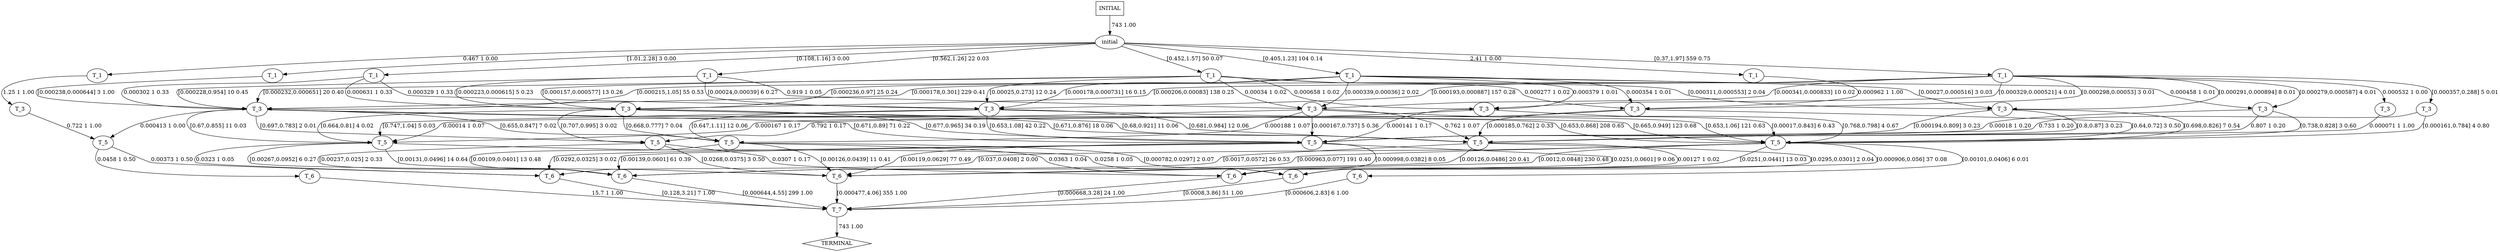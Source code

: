 digraph G {
  0 [label="T_1"];
  1 [label="T_1"];
  2 [label="T_1"];
  3 [label="T_1"];
  4 [label="T_1"];
  5 [label="T_1"];
  6 [label="T_1"];
  7 [label="T_1"];
  8 [label="T_3"];
  9 [label="T_3"];
  10 [label="T_3"];
  11 [label="T_3"];
  12 [label="T_3"];
  13 [label="T_3"];
  14 [label="T_3"];
  15 [label="T_3"];
  16 [label="T_3"];
  17 [label="T_3"];
  18 [label="T_3"];
  19 [label="T_5"];
  20 [label="T_5"];
  21 [label="T_5"];
  22 [label="T_5"];
  23 [label="T_5"];
  24 [label="T_5"];
  25 [label="T_5"];
  26 [label="T_6"];
  27 [label="T_6"];
  28 [label="T_6"];
  29 [label="T_6"];
  30 [label="T_6"];
  31 [label="T_6"];
  32 [label="T_6"];
  33 [label="T_7"];
  34 [label="initial"];
  35 [label="TERMINAL",shape=diamond];
  36 [label="INITIAL",shape=box];
0->12 [label="0.000962 1 1.00"];
1->9 [label="1.25 1 1.00"];
2->18 [label="[0.000238,0.000644] 3 1.00"];
3->18 [label="0.000302 1 0.33"];
3->16 [label="0.000329 1 0.33"];
3->17 [label="0.000631 1 0.33"];
4->15 [label="0.919 1 0.05"];
4->17 [label="[0.000223,0.000615] 5 0.23"];
4->16 [label="[0.00024,0.00039] 6 0.27"];
4->18 [label="[0.000228,0.954] 10 0.45"];
5->12 [label="0.000277 1 0.02"];
5->15 [label="0.00034 1 0.02"];
5->11 [label="0.000658 1 0.02"];
5->14 [label="[0.000311,0.000553] 2 0.04"];
5->16 [label="[0.00025,0.273] 12 0.24"];
5->17 [label="[0.000157,0.000577] 13 0.26"];
5->18 [label="[0.000232,0.000651] 20 0.40"];
6->12 [label="0.000354 1 0.01"];
6->11 [label="0.000379 1 0.01"];
6->13 [label="0.000458 1 0.01"];
6->15 [label="[0.000339,0.00036] 2 0.02"];
6->14 [label="[0.00027,0.000516] 3 0.03"];
6->16 [label="[0.000178,0.000731] 16 0.15"];
6->17 [label="[0.000236,0.97] 25 0.24"];
6->18 [label="[0.000215,1.05] 55 0.53"];
7->8 [label="0.000532 1 0.00"];
7->12 [label="[0.000298,0.00053] 3 0.01"];
7->13 [label="[0.000279,0.000587] 4 0.01"];
7->11 [label="[0.000329,0.000521] 4 0.01"];
7->10 [label="[0.000357,0.288] 5 0.01"];
7->14 [label="[0.000291,0.000894] 8 0.01"];
7->15 [label="[0.000341,0.000833] 10 0.02"];
7->17 [label="[0.000206,0.00083] 138 0.25"];
7->16 [label="[0.000193,0.000887] 157 0.28"];
7->18 [label="[0.000178,0.301] 229 0.41"];
8->21 [label="0.000071 1 1.00"];
9->19 [label="0.722 1 1.00"];
10->24 [label="0.733 1 0.20"];
10->25 [label="[0.000161,0.784] 4 0.80"];
11->24 [label="0.000141 1 0.17"];
11->23 [label="0.000167 1 0.17"];
11->25 [label="[0.768,0.798] 4 0.67"];
12->20 [label="0.792 1 0.17"];
12->21 [label="[0.000185,0.762] 2 0.33"];
12->25 [label="[0.64,0.72] 3 0.50"];
13->24 [label="0.00018 1 0.20"];
13->21 [label="0.807 1 0.20"];
13->25 [label="[0.738,0.828] 3 0.60"];
14->24 [label="[0.000194,0.809] 3 0.23"];
14->21 [label="[0.8,0.87] 3 0.23"];
14->25 [label="[0.698,0.826] 7 0.54"];
15->23 [label="0.00014 1 0.07"];
15->22 [label="0.000188 1 0.07"];
15->21 [label="0.762 1 0.07"];
15->24 [label="[0.000167,0.737] 5 0.36"];
15->25 [label="[0.00017,0.843] 6 0.43"];
16->23 [label="[0.747,1.04] 5 0.03"];
16->22 [label="[0.647,1.11] 12 0.06"];
16->21 [label="[0.681,0.984] 12 0.06"];
16->24 [label="[0.653,1.08] 42 0.22"];
16->25 [label="[0.653,1.06] 121 0.63"];
17->20 [label="[0.707,0.995] 3 0.02"];
17->23 [label="[0.664,0.81] 4 0.02"];
17->22 [label="[0.668,0.777] 7 0.04"];
17->21 [label="[0.68,0.921] 11 0.06"];
17->24 [label="[0.677,0.965] 34 0.19"];
17->25 [label="[0.665,0.949] 123 0.68"];
18->19 [label="0.000413 1 0.00"];
18->20 [label="[0.697,0.783] 2 0.01"];
18->22 [label="[0.655,0.847] 7 0.02"];
18->23 [label="[0.67,0.855] 11 0.03"];
18->21 [label="[0.671,0.876] 18 0.06"];
18->24 [label="[0.671,0.89] 71 0.22"];
18->25 [label="[0.653,0.868] 208 0.65"];
19->28 [label="0.00373 1 0.50"];
19->26 [label="0.0458 1 0.50"];
20->29 [label="0.0307 1 0.17"];
20->31 [label="[0.00237,0.025] 2 0.33"];
20->32 [label="[0.0268,0.0375] 3 0.50"];
21->29 [label="0.00127 1 0.02"];
21->30 [label="[0.0295,0.0301] 2 0.04"];
21->32 [label="[0.00126,0.0486] 20 0.41"];
21->31 [label="[0.0017,0.0572] 26 0.53"];
22->29 [label="0.0363 1 0.04"];
22->30 [label="[0.000782,0.0297] 2 0.07"];
22->32 [label="[0.00126,0.0439] 11 0.41"];
22->31 [label="[0.00109,0.0401] 13 0.48"];
23->30 [label="0.0258 1 0.05"];
23->28 [label="0.0323 1 0.05"];
23->31 [label="[0.00267,0.0952] 6 0.27"];
23->32 [label="[0.00131,0.0496] 14 0.64"];
24->28 [label="[0.0292,0.0325] 3 0.02"];
24->29 [label="[0.000998,0.0382] 8 0.05"];
24->30 [label="[0.0251,0.0601] 9 0.06"];
24->31 [label="[0.00139,0.0601] 61 0.39"];
24->32 [label="[0.00119,0.0629] 77 0.49"];
25->28 [label="[0.037,0.0408] 2 0.00"];
25->27 [label="[0.00101,0.0406] 6 0.01"];
25->29 [label="[0.0251,0.0441] 13 0.03"];
25->30 [label="[0.000906,0.056] 37 0.08"];
25->31 [label="[0.000963,0.077] 191 0.40"];
25->32 [label="[0.0012,0.0848] 230 0.48"];
26->33 [label="15.7 1 1.00"];
27->33 [label="[0.000606,2.83] 6 1.00"];
28->33 [label="[0.128,3.21] 7 1.00"];
29->33 [label="[0.000668,3.28] 24 1.00"];
30->33 [label="[0.0008,3.86] 51 1.00"];
31->33 [label="[0.000644,4.55] 299 1.00"];
32->33 [label="[0.000477,4.06] 355 1.00"];
33->35 [label=" 743 1.00"];
34->1 [label="0.467 1 0.00"];
34->0 [label="2.41 1 0.00"];
34->3 [label="[0.108,1.16] 3 0.00"];
34->2 [label="[1.01,2.28] 3 0.00"];
34->4 [label="[0.562,1.26] 22 0.03"];
34->5 [label="[0.452,1.57] 50 0.07"];
34->6 [label="[0.405,1.23] 104 0.14"];
34->7 [label="[0.37,1.97] 559 0.75"];
36->34 [label=" 743 1.00"];
}
